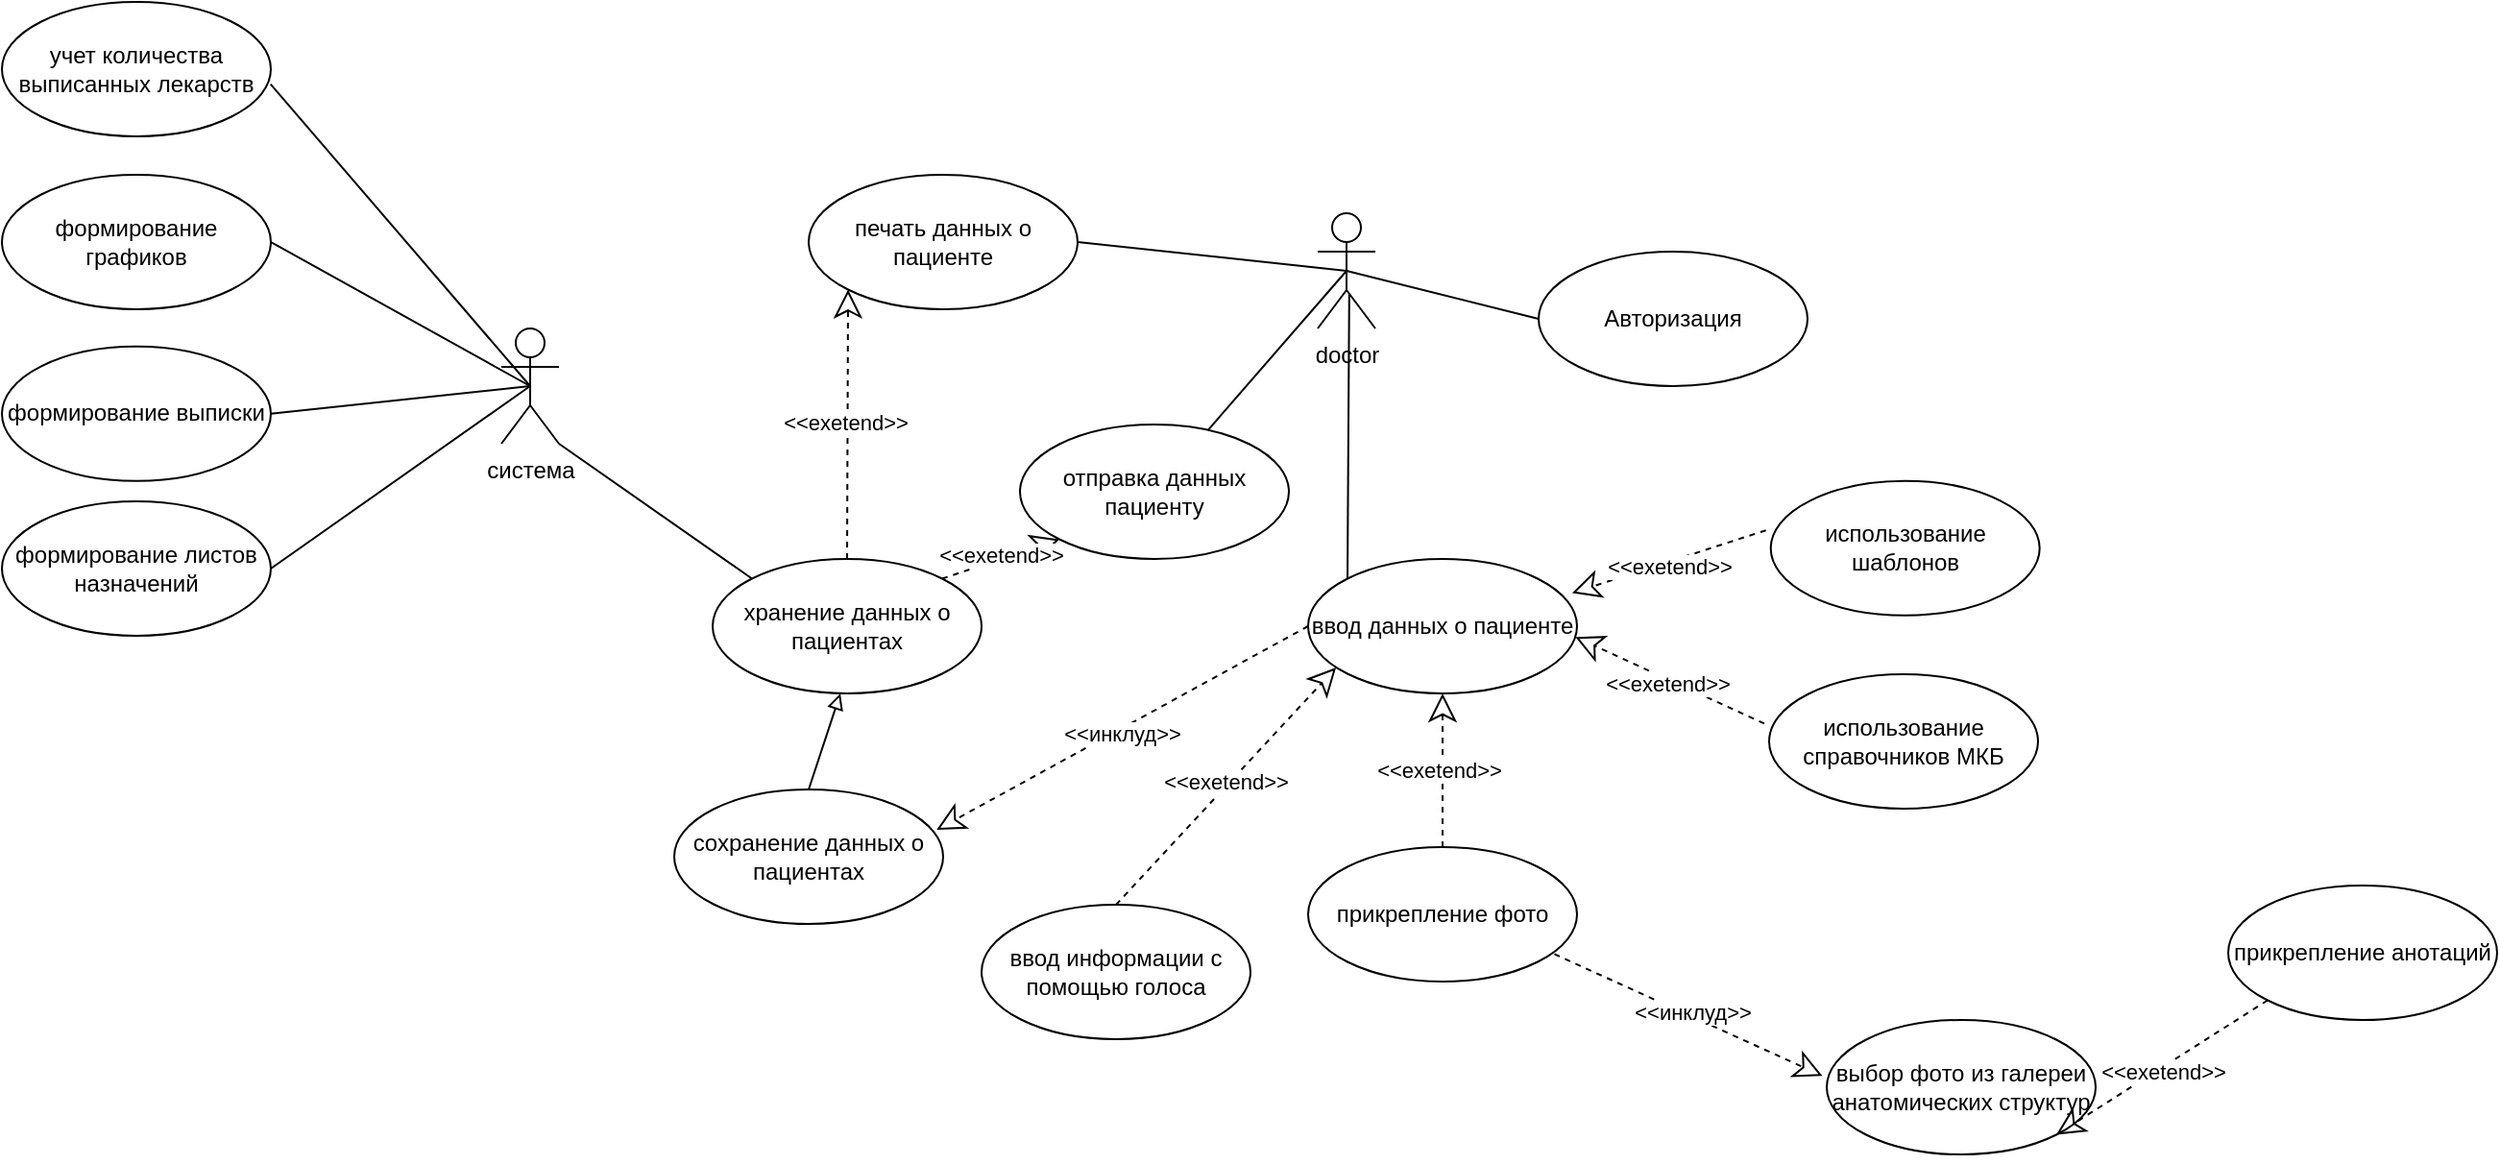 <mxfile version="23.1.5" type="device">
  <diagram name="Page-1" id="e7e014a7-5840-1c2e-5031-d8a46d1fe8dd">
    <mxGraphModel dx="3078" dy="1144" grid="1" gridSize="10" guides="1" tooltips="1" connect="1" arrows="1" fold="1" page="1" pageScale="1" pageWidth="1169" pageHeight="826" background="none" math="0" shadow="0">
      <root>
        <mxCell id="0" />
        <mxCell id="1" parent="0" />
        <mxCell id="Rf1QRB--N15APP5LS_7q-41" value="doctor" style="shape=umlActor;verticalLabelPosition=bottom;verticalAlign=top;html=1;" vertex="1" parent="1">
          <mxGeometry x="555" y="280" width="30" height="60" as="geometry" />
        </mxCell>
        <mxCell id="Rf1QRB--N15APP5LS_7q-42" value="Авторизация" style="ellipse;whiteSpace=wrap;html=1;" vertex="1" parent="1">
          <mxGeometry x="670" y="300" width="140" height="70" as="geometry" />
        </mxCell>
        <mxCell id="Rf1QRB--N15APP5LS_7q-43" value="" style="endArrow=none;html=1;rounded=0;entryX=0;entryY=0.5;entryDx=0;entryDy=0;exitX=0.5;exitY=0.5;exitDx=0;exitDy=0;exitPerimeter=0;" edge="1" parent="1" source="Rf1QRB--N15APP5LS_7q-41" target="Rf1QRB--N15APP5LS_7q-42">
          <mxGeometry width="50" height="50" relative="1" as="geometry">
            <mxPoint x="510" y="390" as="sourcePoint" />
            <mxPoint x="560" y="340" as="targetPoint" />
          </mxGeometry>
        </mxCell>
        <mxCell id="Rf1QRB--N15APP5LS_7q-44" value="ввод данных о пациенте" style="ellipse;whiteSpace=wrap;html=1;" vertex="1" parent="1">
          <mxGeometry x="550" y="460" width="140" height="70" as="geometry" />
        </mxCell>
        <mxCell id="Rf1QRB--N15APP5LS_7q-45" value="хранение данных о пациентах" style="ellipse;whiteSpace=wrap;html=1;" vertex="1" parent="1">
          <mxGeometry x="240" y="460" width="140" height="70" as="geometry" />
        </mxCell>
        <mxCell id="Rf1QRB--N15APP5LS_7q-46" value="использование справочников МКБ" style="ellipse;whiteSpace=wrap;html=1;" vertex="1" parent="1">
          <mxGeometry x="790" y="520" width="140" height="70" as="geometry" />
        </mxCell>
        <mxCell id="Rf1QRB--N15APP5LS_7q-48" value="" style="endArrow=classic;dashed=1;endFill=0;endSize=12;html=1;rounded=0;entryX=0.994;entryY=0.58;entryDx=0;entryDy=0;entryPerimeter=0;exitX=-0.018;exitY=0.367;exitDx=0;exitDy=0;exitPerimeter=0;" edge="1" parent="1" source="Rf1QRB--N15APP5LS_7q-46" target="Rf1QRB--N15APP5LS_7q-44">
          <mxGeometry width="160" relative="1" as="geometry">
            <mxPoint x="700" y="670" as="sourcePoint" />
            <mxPoint x="860" y="670" as="targetPoint" />
          </mxGeometry>
        </mxCell>
        <mxCell id="Rf1QRB--N15APP5LS_7q-49" value="&amp;lt;&amp;lt;exetend&amp;gt;&amp;gt;" style="edgeLabel;html=1;align=center;verticalAlign=middle;resizable=0;points=[];" vertex="1" connectable="0" parent="Rf1QRB--N15APP5LS_7q-48">
          <mxGeometry x="0.017" y="2" relative="1" as="geometry">
            <mxPoint as="offset" />
          </mxGeometry>
        </mxCell>
        <mxCell id="Rf1QRB--N15APP5LS_7q-50" value="использование шаблонов" style="ellipse;whiteSpace=wrap;html=1;" vertex="1" parent="1">
          <mxGeometry x="790.84" y="419.4" width="140" height="70" as="geometry" />
        </mxCell>
        <mxCell id="Rf1QRB--N15APP5LS_7q-51" value="" style="endArrow=classic;dashed=1;endFill=0;endSize=12;html=1;rounded=0;entryX=0.982;entryY=0.253;entryDx=0;entryDy=0;entryPerimeter=0;exitX=-0.018;exitY=0.367;exitDx=0;exitDy=0;exitPerimeter=0;" edge="1" source="Rf1QRB--N15APP5LS_7q-50" parent="1" target="Rf1QRB--N15APP5LS_7q-44">
          <mxGeometry width="160" relative="1" as="geometry">
            <mxPoint x="700.84" y="569.4" as="sourcePoint" />
            <mxPoint x="689.84" y="400.4" as="targetPoint" />
          </mxGeometry>
        </mxCell>
        <mxCell id="Rf1QRB--N15APP5LS_7q-52" value="&amp;lt;&amp;lt;exetend&amp;gt;&amp;gt;" style="edgeLabel;html=1;align=center;verticalAlign=middle;resizable=0;points=[];" vertex="1" connectable="0" parent="Rf1QRB--N15APP5LS_7q-51">
          <mxGeometry x="0.017" y="2" relative="1" as="geometry">
            <mxPoint as="offset" />
          </mxGeometry>
        </mxCell>
        <mxCell id="Rf1QRB--N15APP5LS_7q-53" value="прикрепление фото" style="ellipse;whiteSpace=wrap;html=1;" vertex="1" parent="1">
          <mxGeometry x="550" y="610" width="140" height="70" as="geometry" />
        </mxCell>
        <mxCell id="Rf1QRB--N15APP5LS_7q-54" value="" style="endArrow=classic;dashed=1;endFill=0;endSize=12;html=1;rounded=0;entryX=0.5;entryY=1;entryDx=0;entryDy=0;exitX=0.5;exitY=0;exitDx=0;exitDy=0;" edge="1" parent="1" source="Rf1QRB--N15APP5LS_7q-53" target="Rf1QRB--N15APP5LS_7q-44">
          <mxGeometry width="160" relative="1" as="geometry">
            <mxPoint x="490.84" y="789.4" as="sourcePoint" />
            <mxPoint x="480.0" y="620.0" as="targetPoint" />
          </mxGeometry>
        </mxCell>
        <mxCell id="Rf1QRB--N15APP5LS_7q-55" value="&amp;lt;&amp;lt;exetend&amp;gt;&amp;gt;" style="edgeLabel;html=1;align=center;verticalAlign=middle;resizable=0;points=[];" vertex="1" connectable="0" parent="Rf1QRB--N15APP5LS_7q-54">
          <mxGeometry x="0.017" y="2" relative="1" as="geometry">
            <mxPoint as="offset" />
          </mxGeometry>
        </mxCell>
        <mxCell id="Rf1QRB--N15APP5LS_7q-56" value="выбор фото из галереи анатомических структур" style="ellipse;whiteSpace=wrap;html=1;" vertex="1" parent="1">
          <mxGeometry x="820" y="700" width="140" height="70" as="geometry" />
        </mxCell>
        <mxCell id="Rf1QRB--N15APP5LS_7q-57" value="" style="endArrow=classic;dashed=1;endFill=0;endSize=12;html=1;rounded=0;entryX=-0.016;entryY=0.416;entryDx=0;entryDy=0;exitX=0.916;exitY=0.796;exitDx=0;exitDy=0;entryPerimeter=0;exitPerimeter=0;" edge="1" parent="1" source="Rf1QRB--N15APP5LS_7q-53" target="Rf1QRB--N15APP5LS_7q-56">
          <mxGeometry width="160" relative="1" as="geometry">
            <mxPoint x="710" y="780" as="sourcePoint" />
            <mxPoint x="710" y="700" as="targetPoint" />
          </mxGeometry>
        </mxCell>
        <mxCell id="Rf1QRB--N15APP5LS_7q-58" value="&amp;lt;&amp;lt;инклуд&amp;gt;&amp;gt;" style="edgeLabel;html=1;align=center;verticalAlign=middle;resizable=0;points=[];" vertex="1" connectable="0" parent="Rf1QRB--N15APP5LS_7q-57">
          <mxGeometry x="0.017" y="2" relative="1" as="geometry">
            <mxPoint as="offset" />
          </mxGeometry>
        </mxCell>
        <mxCell id="Rf1QRB--N15APP5LS_7q-59" value="прикрепление анотаций" style="ellipse;whiteSpace=wrap;html=1;" vertex="1" parent="1">
          <mxGeometry x="1029" y="630" width="140" height="70" as="geometry" />
        </mxCell>
        <mxCell id="Rf1QRB--N15APP5LS_7q-60" value="" style="endArrow=classic;dashed=1;endFill=0;endSize=12;html=1;rounded=0;exitX=0;exitY=1;exitDx=0;exitDy=0;entryX=1;entryY=1;entryDx=0;entryDy=0;" edge="1" parent="1" source="Rf1QRB--N15APP5LS_7q-59" target="Rf1QRB--N15APP5LS_7q-56">
          <mxGeometry width="160" relative="1" as="geometry">
            <mxPoint x="959.16" y="1005.4" as="sourcePoint" />
            <mxPoint x="890" y="846.31" as="targetPoint" />
          </mxGeometry>
        </mxCell>
        <mxCell id="Rf1QRB--N15APP5LS_7q-61" value="&amp;lt;&amp;lt;exetend&amp;gt;&amp;gt;" style="edgeLabel;html=1;align=center;verticalAlign=middle;resizable=0;points=[];" vertex="1" connectable="0" parent="Rf1QRB--N15APP5LS_7q-60">
          <mxGeometry x="0.017" y="2" relative="1" as="geometry">
            <mxPoint as="offset" />
          </mxGeometry>
        </mxCell>
        <mxCell id="Rf1QRB--N15APP5LS_7q-62" value="ввод информации с помощью голоса" style="ellipse;whiteSpace=wrap;html=1;" vertex="1" parent="1">
          <mxGeometry x="380" y="640" width="140" height="70" as="geometry" />
        </mxCell>
        <mxCell id="Rf1QRB--N15APP5LS_7q-63" value="" style="endArrow=classic;dashed=1;endFill=0;endSize=12;html=1;rounded=0;entryX=0.104;entryY=0.808;entryDx=0;entryDy=0;exitX=0.5;exitY=0;exitDx=0;exitDy=0;entryPerimeter=0;" edge="1" parent="1" source="Rf1QRB--N15APP5LS_7q-62" target="Rf1QRB--N15APP5LS_7q-44">
          <mxGeometry width="160" relative="1" as="geometry">
            <mxPoint x="320.84" y="819.4" as="sourcePoint" />
            <mxPoint x="450" y="560" as="targetPoint" />
          </mxGeometry>
        </mxCell>
        <mxCell id="Rf1QRB--N15APP5LS_7q-64" value="&amp;lt;&amp;lt;exetend&amp;gt;&amp;gt;" style="edgeLabel;html=1;align=center;verticalAlign=middle;resizable=0;points=[];" vertex="1" connectable="0" parent="Rf1QRB--N15APP5LS_7q-63">
          <mxGeometry x="0.017" y="2" relative="1" as="geometry">
            <mxPoint as="offset" />
          </mxGeometry>
        </mxCell>
        <mxCell id="Rf1QRB--N15APP5LS_7q-65" value="" style="endArrow=none;html=1;rounded=0;entryX=0;entryY=0;entryDx=0;entryDy=0;exitX=0.547;exitY=0.707;exitDx=0;exitDy=0;exitPerimeter=0;" edge="1" parent="1" source="Rf1QRB--N15APP5LS_7q-41" target="Rf1QRB--N15APP5LS_7q-44">
          <mxGeometry width="50" height="50" relative="1" as="geometry">
            <mxPoint x="485" y="360" as="sourcePoint" />
            <mxPoint x="640" y="360" as="targetPoint" />
          </mxGeometry>
        </mxCell>
        <mxCell id="Rf1QRB--N15APP5LS_7q-66" value="печать данных о пациенте" style="ellipse;whiteSpace=wrap;html=1;" vertex="1" parent="1">
          <mxGeometry x="290" y="260" width="140" height="70" as="geometry" />
        </mxCell>
        <mxCell id="Rf1QRB--N15APP5LS_7q-67" value="формирование выписки" style="ellipse;whiteSpace=wrap;html=1;" vertex="1" parent="1">
          <mxGeometry x="-130" y="349.4" width="140" height="70" as="geometry" />
        </mxCell>
        <mxCell id="Rf1QRB--N15APP5LS_7q-68" value="отправка данных пациенту" style="ellipse;whiteSpace=wrap;html=1;" vertex="1" parent="1">
          <mxGeometry x="400" y="390" width="140" height="70" as="geometry" />
        </mxCell>
        <mxCell id="Rf1QRB--N15APP5LS_7q-69" value="формирование графиков" style="ellipse;whiteSpace=wrap;html=1;" vertex="1" parent="1">
          <mxGeometry x="-130" y="260" width="140" height="70" as="geometry" />
        </mxCell>
        <mxCell id="Rf1QRB--N15APP5LS_7q-70" value="учет количества выписанных лекарств" style="ellipse;whiteSpace=wrap;html=1;" vertex="1" parent="1">
          <mxGeometry x="-130" y="170" width="140" height="70" as="geometry" />
        </mxCell>
        <mxCell id="Rf1QRB--N15APP5LS_7q-71" value="формирование листов назначений" style="ellipse;whiteSpace=wrap;html=1;" vertex="1" parent="1">
          <mxGeometry x="-130" y="430" width="140" height="70" as="geometry" />
        </mxCell>
        <mxCell id="Rf1QRB--N15APP5LS_7q-72" value="" style="endArrow=classic;dashed=1;endFill=0;endSize=12;html=1;rounded=0;entryX=0.976;entryY=0.3;entryDx=0;entryDy=0;exitX=0;exitY=0.5;exitDx=0;exitDy=0;entryPerimeter=0;" edge="1" parent="1" source="Rf1QRB--N15APP5LS_7q-44" target="Rf1QRB--N15APP5LS_7q-89">
          <mxGeometry width="160" relative="1" as="geometry">
            <mxPoint x="400" y="457" as="sourcePoint" />
            <mxPoint x="540" y="520" as="targetPoint" />
          </mxGeometry>
        </mxCell>
        <mxCell id="Rf1QRB--N15APP5LS_7q-73" value="&amp;lt;&amp;lt;инклуд&amp;gt;&amp;gt;" style="edgeLabel;html=1;align=center;verticalAlign=middle;resizable=0;points=[];" vertex="1" connectable="0" parent="Rf1QRB--N15APP5LS_7q-72">
          <mxGeometry x="0.017" y="2" relative="1" as="geometry">
            <mxPoint as="offset" />
          </mxGeometry>
        </mxCell>
        <mxCell id="Rf1QRB--N15APP5LS_7q-74" value="система" style="shape=umlActor;verticalLabelPosition=bottom;verticalAlign=top;html=1;" vertex="1" parent="1">
          <mxGeometry x="130" y="340" width="30" height="60" as="geometry" />
        </mxCell>
        <mxCell id="Rf1QRB--N15APP5LS_7q-77" value="" style="endArrow=none;html=1;rounded=0;entryX=0;entryY=0;entryDx=0;entryDy=0;exitX=1;exitY=1;exitDx=0;exitDy=0;exitPerimeter=0;" edge="1" parent="1" source="Rf1QRB--N15APP5LS_7q-74" target="Rf1QRB--N15APP5LS_7q-45">
          <mxGeometry width="50" height="50" relative="1" as="geometry">
            <mxPoint x="485" y="360" as="sourcePoint" />
            <mxPoint x="640" y="360" as="targetPoint" />
          </mxGeometry>
        </mxCell>
        <mxCell id="Rf1QRB--N15APP5LS_7q-78" value="" style="endArrow=none;html=1;rounded=0;entryX=0.5;entryY=0.5;entryDx=0;entryDy=0;exitX=0.999;exitY=0.611;exitDx=0;exitDy=0;exitPerimeter=0;entryPerimeter=0;" edge="1" parent="1" source="Rf1QRB--N15APP5LS_7q-70" target="Rf1QRB--N15APP5LS_7q-74">
          <mxGeometry width="50" height="50" relative="1" as="geometry">
            <mxPoint x="40" y="220" as="sourcePoint" />
            <mxPoint x="141" y="290" as="targetPoint" />
          </mxGeometry>
        </mxCell>
        <mxCell id="Rf1QRB--N15APP5LS_7q-79" value="" style="endArrow=none;html=1;rounded=0;entryX=0.5;entryY=0.5;entryDx=0;entryDy=0;exitX=1;exitY=0.5;exitDx=0;exitDy=0;entryPerimeter=0;" edge="1" parent="1" source="Rf1QRB--N15APP5LS_7q-71" target="Rf1QRB--N15APP5LS_7q-74">
          <mxGeometry width="50" height="50" relative="1" as="geometry">
            <mxPoint x="10" y="380" as="sourcePoint" />
            <mxPoint x="138" y="513" as="targetPoint" />
          </mxGeometry>
        </mxCell>
        <mxCell id="Rf1QRB--N15APP5LS_7q-80" value="" style="endArrow=none;html=1;rounded=0;entryX=0.5;entryY=0.5;entryDx=0;entryDy=0;exitX=1;exitY=0.5;exitDx=0;exitDy=0;entryPerimeter=0;" edge="1" parent="1" source="Rf1QRB--N15APP5LS_7q-67" target="Rf1QRB--N15APP5LS_7q-74">
          <mxGeometry width="50" height="50" relative="1" as="geometry">
            <mxPoint x="10" y="340" as="sourcePoint" />
            <mxPoint x="138" y="473" as="targetPoint" />
          </mxGeometry>
        </mxCell>
        <mxCell id="Rf1QRB--N15APP5LS_7q-81" value="" style="endArrow=none;html=1;rounded=0;entryX=0.5;entryY=0.5;entryDx=0;entryDy=0;exitX=1;exitY=0.5;exitDx=0;exitDy=0;entryPerimeter=0;" edge="1" parent="1" source="Rf1QRB--N15APP5LS_7q-69" target="Rf1QRB--N15APP5LS_7q-74">
          <mxGeometry width="50" height="50" relative="1" as="geometry">
            <mxPoint x="20" y="286.4" as="sourcePoint" />
            <mxPoint x="148" y="419.4" as="targetPoint" />
          </mxGeometry>
        </mxCell>
        <mxCell id="Rf1QRB--N15APP5LS_7q-82" value="" style="endArrow=none;html=1;rounded=0;entryX=0.5;entryY=0.5;entryDx=0;entryDy=0;exitX=1;exitY=0.5;exitDx=0;exitDy=0;entryPerimeter=0;" edge="1" parent="1" source="Rf1QRB--N15APP5LS_7q-66" target="Rf1QRB--N15APP5LS_7q-41">
          <mxGeometry width="50" height="50" relative="1" as="geometry">
            <mxPoint x="490" y="216.4" as="sourcePoint" />
            <mxPoint x="618" y="349.4" as="targetPoint" />
          </mxGeometry>
        </mxCell>
        <mxCell id="Rf1QRB--N15APP5LS_7q-83" value="" style="endArrow=classic;dashed=1;endFill=0;endSize=12;html=1;rounded=0;entryX=0;entryY=1;entryDx=0;entryDy=0;exitX=0.5;exitY=0;exitDx=0;exitDy=0;" edge="1" parent="1" source="Rf1QRB--N15APP5LS_7q-45" target="Rf1QRB--N15APP5LS_7q-66">
          <mxGeometry width="160" relative="1" as="geometry">
            <mxPoint x="252.5" y="500" as="sourcePoint" />
            <mxPoint x="367.5" y="377" as="targetPoint" />
          </mxGeometry>
        </mxCell>
        <mxCell id="Rf1QRB--N15APP5LS_7q-84" value="&amp;lt;&amp;lt;exetend&amp;gt;&amp;gt;" style="edgeLabel;html=1;align=center;verticalAlign=middle;resizable=0;points=[];" vertex="1" connectable="0" parent="Rf1QRB--N15APP5LS_7q-83">
          <mxGeometry x="0.017" y="2" relative="1" as="geometry">
            <mxPoint as="offset" />
          </mxGeometry>
        </mxCell>
        <mxCell id="Rf1QRB--N15APP5LS_7q-86" value="" style="endArrow=classic;dashed=1;endFill=0;endSize=12;html=1;rounded=0;entryX=0;entryY=1;entryDx=0;entryDy=0;exitX=1;exitY=0;exitDx=0;exitDy=0;" edge="1" parent="1" source="Rf1QRB--N15APP5LS_7q-45" target="Rf1QRB--N15APP5LS_7q-68">
          <mxGeometry width="160" relative="1" as="geometry">
            <mxPoint x="470" y="660" as="sourcePoint" />
            <mxPoint x="585" y="537" as="targetPoint" />
          </mxGeometry>
        </mxCell>
        <mxCell id="Rf1QRB--N15APP5LS_7q-87" value="&amp;lt;&amp;lt;exetend&amp;gt;&amp;gt;" style="edgeLabel;html=1;align=center;verticalAlign=middle;resizable=0;points=[];" vertex="1" connectable="0" parent="Rf1QRB--N15APP5LS_7q-86">
          <mxGeometry x="0.017" y="2" relative="1" as="geometry">
            <mxPoint as="offset" />
          </mxGeometry>
        </mxCell>
        <mxCell id="Rf1QRB--N15APP5LS_7q-88" value="" style="endArrow=none;html=1;rounded=0;" edge="1" parent="1" source="Rf1QRB--N15APP5LS_7q-68">
          <mxGeometry width="50" height="50" relative="1" as="geometry">
            <mxPoint x="440" y="305" as="sourcePoint" />
            <mxPoint x="570" y="310" as="targetPoint" />
          </mxGeometry>
        </mxCell>
        <mxCell id="Rf1QRB--N15APP5LS_7q-89" value="coхранение данных о пациентах" style="ellipse;whiteSpace=wrap;html=1;" vertex="1" parent="1">
          <mxGeometry x="220" y="580" width="140" height="70" as="geometry" />
        </mxCell>
        <mxCell id="Rf1QRB--N15APP5LS_7q-90" value="" style="endArrow=block;html=1;rounded=0;entryX=0.475;entryY=1;entryDx=0;entryDy=0;entryPerimeter=0;exitX=0.5;exitY=0;exitDx=0;exitDy=0;endFill=0;" edge="1" parent="1" source="Rf1QRB--N15APP5LS_7q-89" target="Rf1QRB--N15APP5LS_7q-45">
          <mxGeometry width="50" height="50" relative="1" as="geometry">
            <mxPoint x="320" y="600" as="sourcePoint" />
            <mxPoint x="370" y="550" as="targetPoint" />
          </mxGeometry>
        </mxCell>
      </root>
    </mxGraphModel>
  </diagram>
</mxfile>
